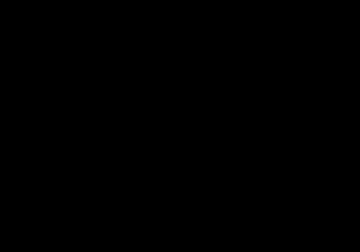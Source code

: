 #!/usr/bin/gnuplot
set title "asymetry penalty illustration, assuming incoming TQ = 100%"
set xlabel "receive quality (RQ) [%]"
set ylabel "rebroadcasted TQ value [%]"
set xrange [100:0]
set yrange [0:100]
set grid

set terminal svg
set output "asym_penalty.svg"

plot (1 - (1-x/100) ** 3)*100 title "rebroadcasted TQ value"

set terminal postscript eps enhanced color solid
set output "asym_penalty.eps"

plot (1 - (1-x/100) ** 3)*100 title "rebroadcasted TQ value"

